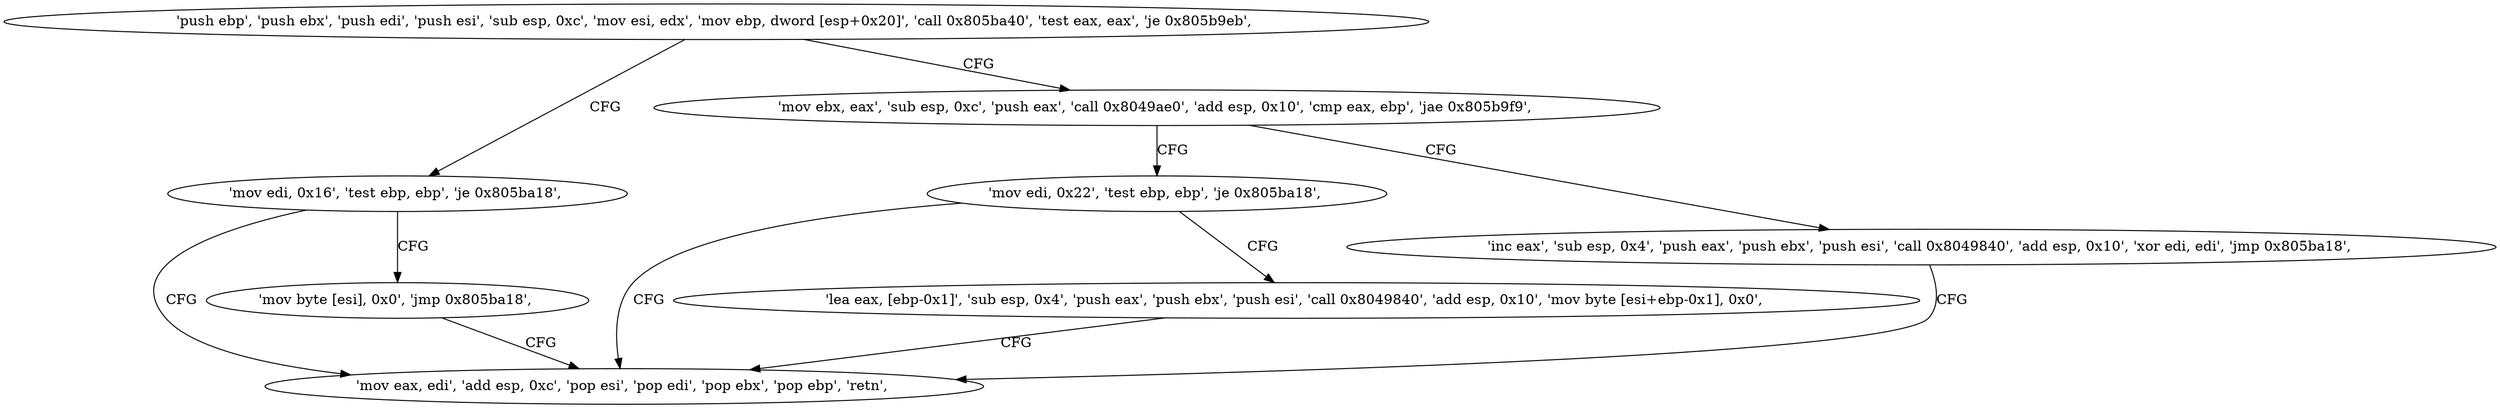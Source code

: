 digraph "func" {
"134592944" [label = "'push ebp', 'push ebx', 'push edi', 'push esi', 'sub esp, 0xc', 'mov esi, edx', 'mov ebp, dword [esp+0x20]', 'call 0x805ba40', 'test eax, eax', 'je 0x805b9eb', " ]
"134593003" [label = "'mov edi, 0x16', 'test ebp, ebp', 'je 0x805ba18', " ]
"134592966" [label = "'mov ebx, eax', 'sub esp, 0xc', 'push eax', 'call 0x8049ae0', 'add esp, 0x10', 'cmp eax, ebp', 'jae 0x805b9f9', " ]
"134593048" [label = "'mov eax, edi', 'add esp, 0xc', 'pop esi', 'pop edi', 'pop ebx', 'pop ebp', 'retn', " ]
"134593012" [label = "'mov byte [esi], 0x0', 'jmp 0x805ba18', " ]
"134593017" [label = "'mov edi, 0x22', 'test ebp, ebp', 'je 0x805ba18', " ]
"134592984" [label = "'inc eax', 'sub esp, 0x4', 'push eax', 'push ebx', 'push esi', 'call 0x8049840', 'add esp, 0x10', 'xor edi, edi', 'jmp 0x805ba18', " ]
"134593026" [label = "'lea eax, [ebp-0x1]', 'sub esp, 0x4', 'push eax', 'push ebx', 'push esi', 'call 0x8049840', 'add esp, 0x10', 'mov byte [esi+ebp-0x1], 0x0', " ]
"134592944" -> "134593003" [ label = "CFG" ]
"134592944" -> "134592966" [ label = "CFG" ]
"134593003" -> "134593048" [ label = "CFG" ]
"134593003" -> "134593012" [ label = "CFG" ]
"134592966" -> "134593017" [ label = "CFG" ]
"134592966" -> "134592984" [ label = "CFG" ]
"134593012" -> "134593048" [ label = "CFG" ]
"134593017" -> "134593048" [ label = "CFG" ]
"134593017" -> "134593026" [ label = "CFG" ]
"134592984" -> "134593048" [ label = "CFG" ]
"134593026" -> "134593048" [ label = "CFG" ]
}
